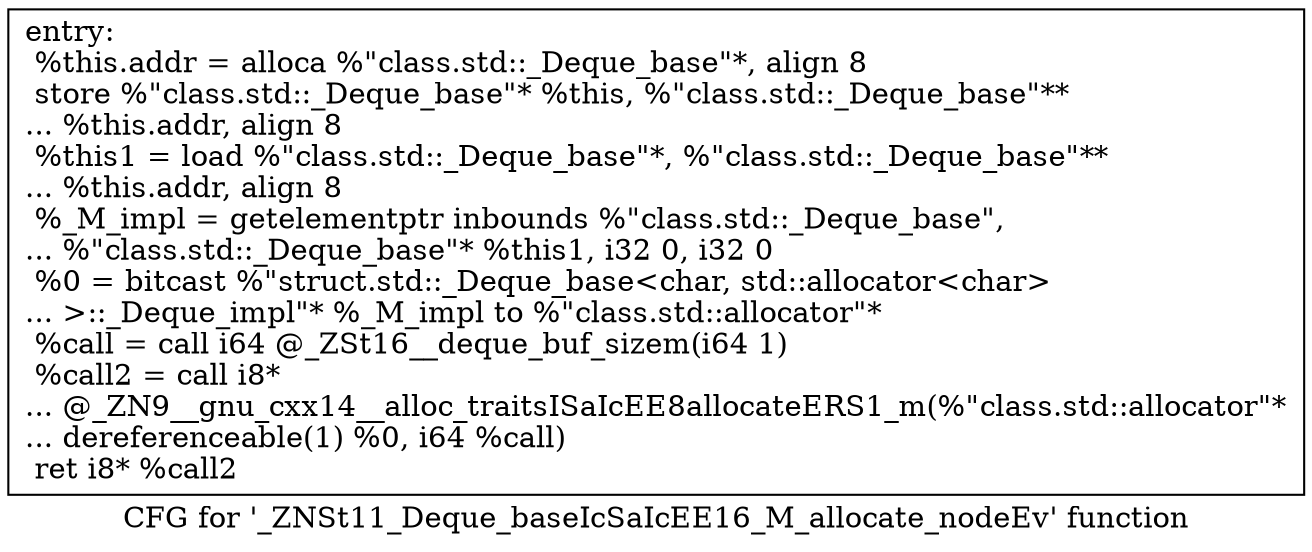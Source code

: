 digraph "CFG for '_ZNSt11_Deque_baseIcSaIcEE16_M_allocate_nodeEv' function" {
	label="CFG for '_ZNSt11_Deque_baseIcSaIcEE16_M_allocate_nodeEv' function";

	Node0x6b5c930 [shape=record,label="{entry:\l  %this.addr = alloca %\"class.std::_Deque_base\"*, align 8\l  store %\"class.std::_Deque_base\"* %this, %\"class.std::_Deque_base\"**\l... %this.addr, align 8\l  %this1 = load %\"class.std::_Deque_base\"*, %\"class.std::_Deque_base\"**\l... %this.addr, align 8\l  %_M_impl = getelementptr inbounds %\"class.std::_Deque_base\",\l... %\"class.std::_Deque_base\"* %this1, i32 0, i32 0\l  %0 = bitcast %\"struct.std::_Deque_base\<char, std::allocator\<char\>\l... \>::_Deque_impl\"* %_M_impl to %\"class.std::allocator\"*\l  %call = call i64 @_ZSt16__deque_buf_sizem(i64 1)\l  %call2 = call i8*\l... @_ZN9__gnu_cxx14__alloc_traitsISaIcEE8allocateERS1_m(%\"class.std::allocator\"*\l... dereferenceable(1) %0, i64 %call)\l  ret i8* %call2\l}"];
}
